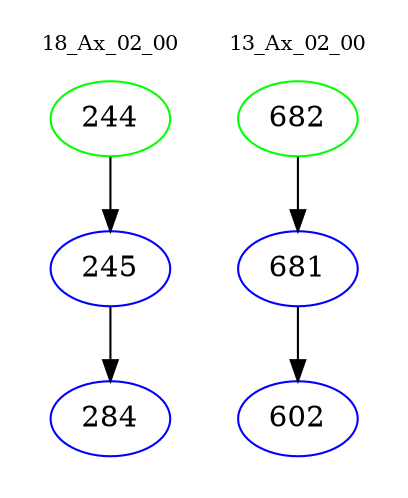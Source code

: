 digraph{
subgraph cluster_0 {
color = white
label = "18_Ax_02_00";
fontsize=10;
T0_244 [label="244", color="green"]
T0_244 -> T0_245 [color="black"]
T0_245 [label="245", color="blue"]
T0_245 -> T0_284 [color="black"]
T0_284 [label="284", color="blue"]
}
subgraph cluster_1 {
color = white
label = "13_Ax_02_00";
fontsize=10;
T1_682 [label="682", color="green"]
T1_682 -> T1_681 [color="black"]
T1_681 [label="681", color="blue"]
T1_681 -> T1_602 [color="black"]
T1_602 [label="602", color="blue"]
}
}
